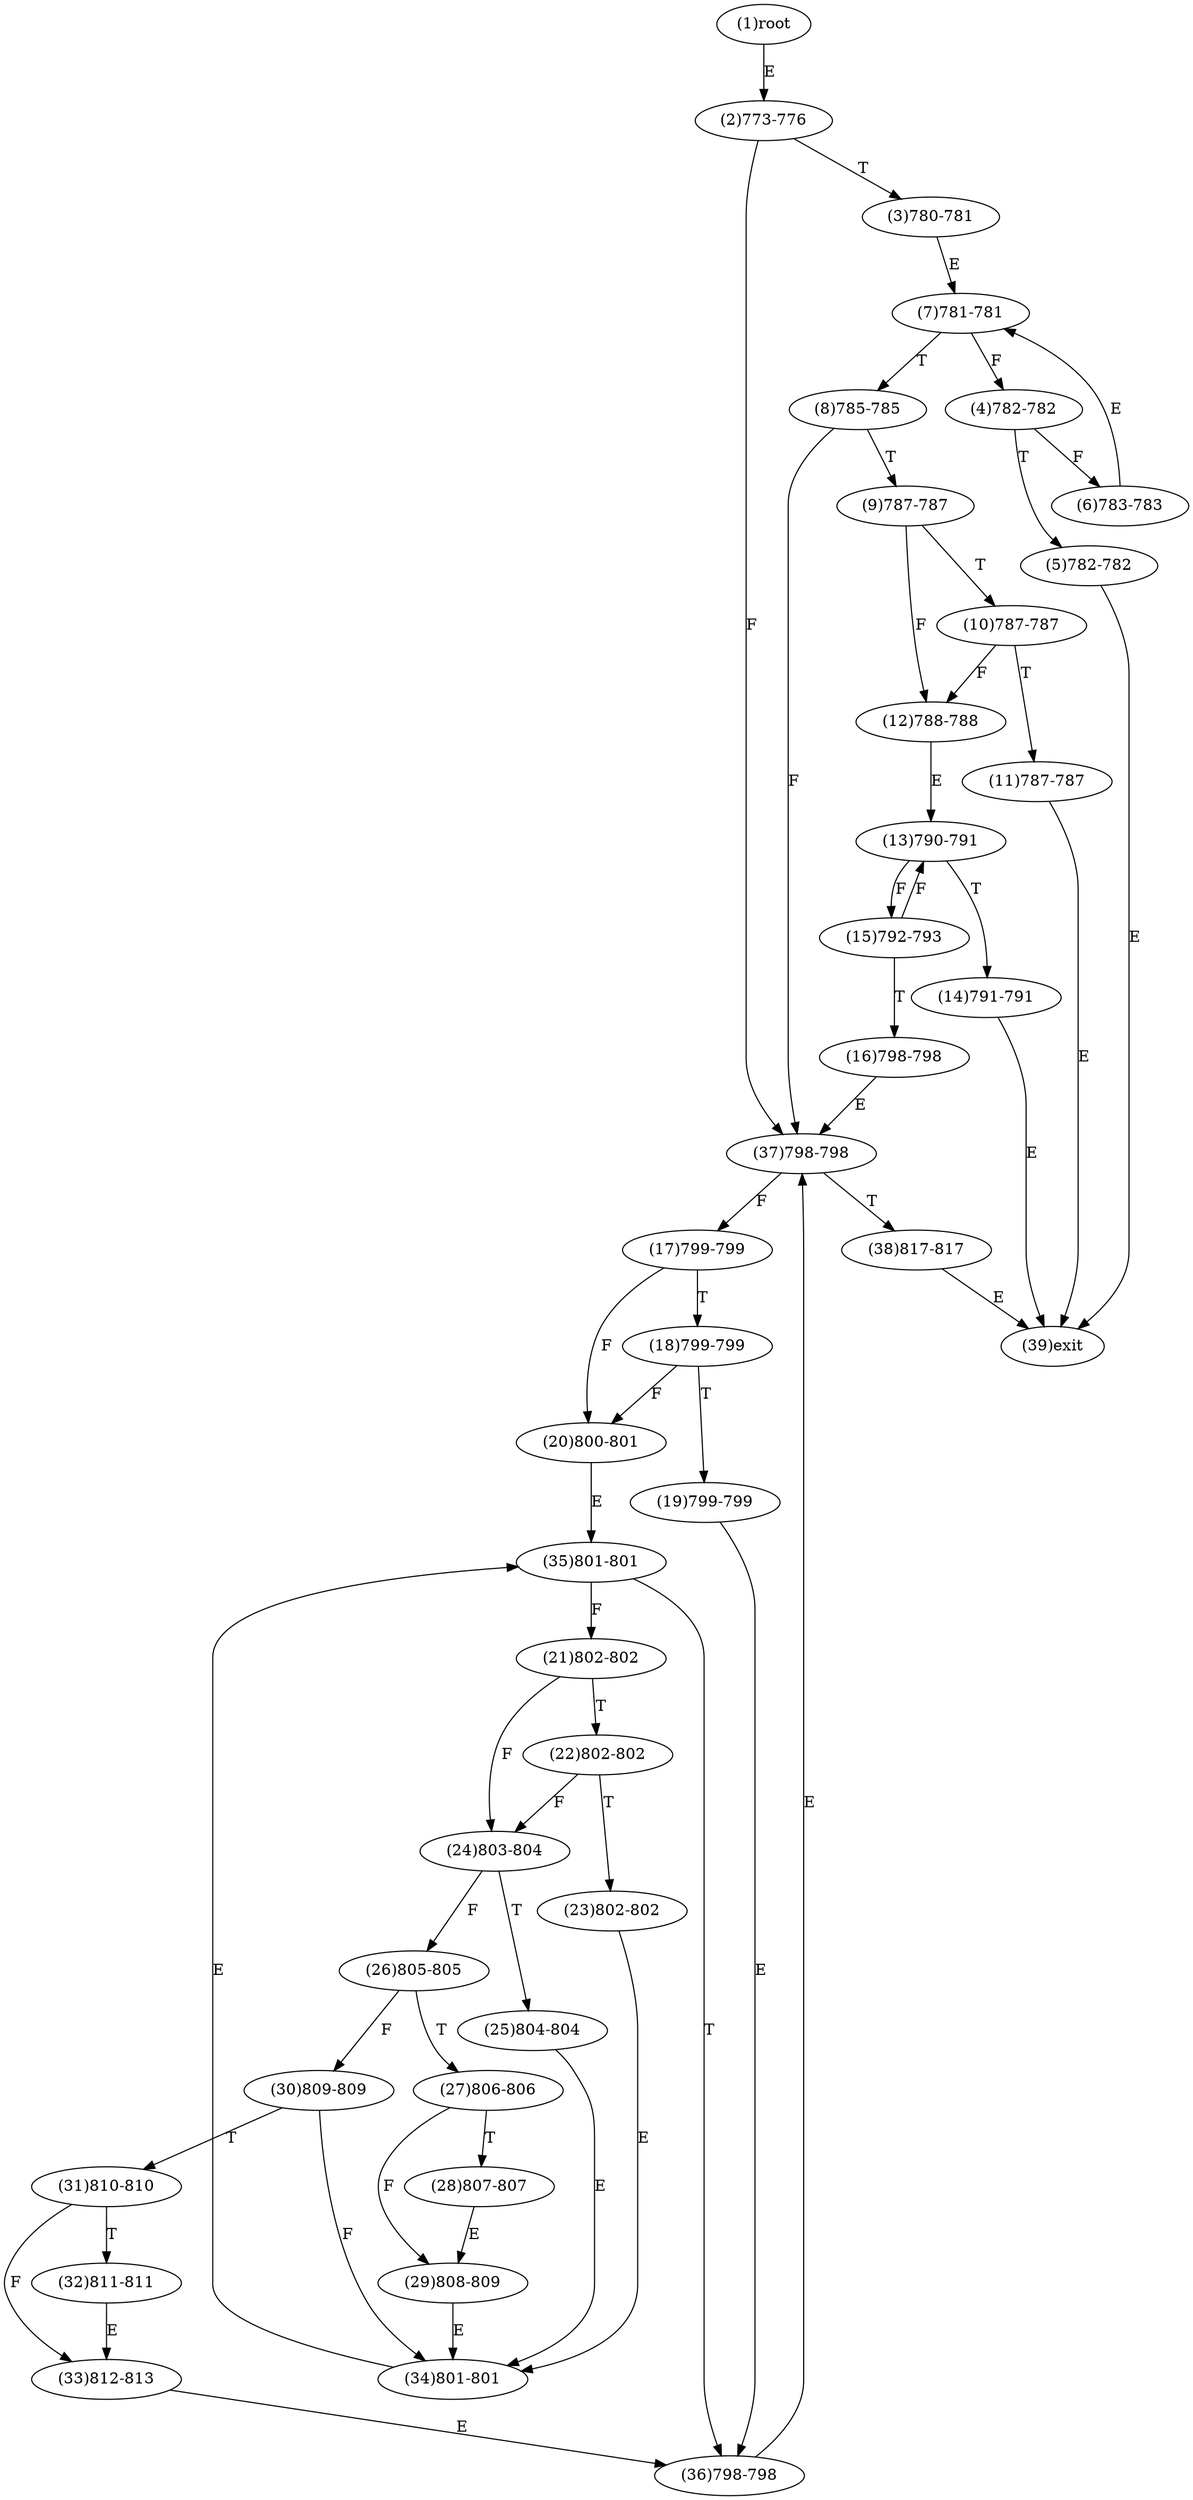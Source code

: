 digraph "" { 
1[ label="(1)root"];
2[ label="(2)773-776"];
3[ label="(3)780-781"];
4[ label="(4)782-782"];
5[ label="(5)782-782"];
6[ label="(6)783-783"];
7[ label="(7)781-781"];
8[ label="(8)785-785"];
9[ label="(9)787-787"];
10[ label="(10)787-787"];
11[ label="(11)787-787"];
12[ label="(12)788-788"];
13[ label="(13)790-791"];
14[ label="(14)791-791"];
15[ label="(15)792-793"];
17[ label="(17)799-799"];
16[ label="(16)798-798"];
19[ label="(19)799-799"];
18[ label="(18)799-799"];
21[ label="(21)802-802"];
20[ label="(20)800-801"];
23[ label="(23)802-802"];
22[ label="(22)802-802"];
25[ label="(25)804-804"];
24[ label="(24)803-804"];
27[ label="(27)806-806"];
26[ label="(26)805-805"];
29[ label="(29)808-809"];
28[ label="(28)807-807"];
31[ label="(31)810-810"];
30[ label="(30)809-809"];
34[ label="(34)801-801"];
35[ label="(35)801-801"];
32[ label="(32)811-811"];
33[ label="(33)812-813"];
38[ label="(38)817-817"];
39[ label="(39)exit"];
36[ label="(36)798-798"];
37[ label="(37)798-798"];
1->2[ label="E"];
2->37[ label="F"];
2->3[ label="T"];
3->7[ label="E"];
4->6[ label="F"];
4->5[ label="T"];
5->39[ label="E"];
6->7[ label="E"];
7->4[ label="F"];
7->8[ label="T"];
8->37[ label="F"];
8->9[ label="T"];
9->12[ label="F"];
9->10[ label="T"];
10->12[ label="F"];
10->11[ label="T"];
11->39[ label="E"];
12->13[ label="E"];
13->15[ label="F"];
13->14[ label="T"];
14->39[ label="E"];
15->13[ label="F"];
15->16[ label="T"];
16->37[ label="E"];
17->20[ label="F"];
17->18[ label="T"];
18->20[ label="F"];
18->19[ label="T"];
19->36[ label="E"];
20->35[ label="E"];
21->24[ label="F"];
21->22[ label="T"];
22->24[ label="F"];
22->23[ label="T"];
23->34[ label="E"];
24->26[ label="F"];
24->25[ label="T"];
25->34[ label="E"];
26->30[ label="F"];
26->27[ label="T"];
27->29[ label="F"];
27->28[ label="T"];
28->29[ label="E"];
29->34[ label="E"];
30->34[ label="F"];
30->31[ label="T"];
31->33[ label="F"];
31->32[ label="T"];
32->33[ label="E"];
33->36[ label="E"];
34->35[ label="E"];
35->21[ label="F"];
35->36[ label="T"];
36->37[ label="E"];
37->17[ label="F"];
37->38[ label="T"];
38->39[ label="E"];
}